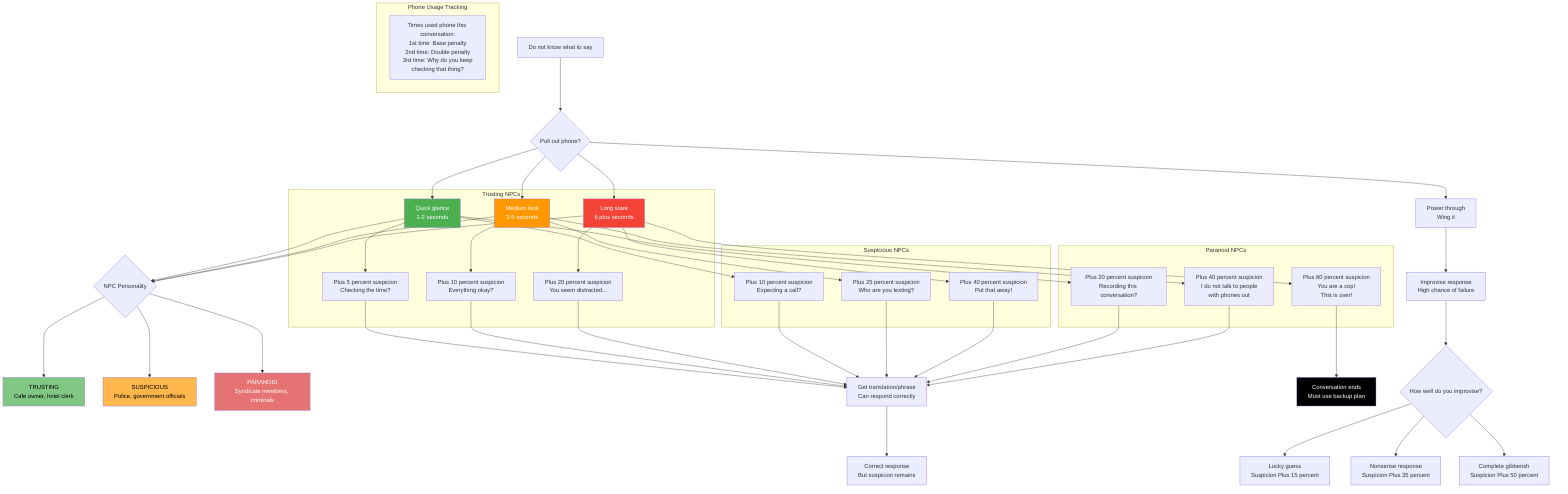 graph TD
    Stuck[Do not know what to say] --> Phone{Pull out phone?}
    
    Phone --> Quick[Quick glance<br/>1-2 seconds]
    Phone --> Medium[Medium look<br/>3-5 seconds]  
    Phone --> Long[Long stare<br/>6 plus seconds]
    Phone --> No[Power through<br/>Wing it]
    
    Quick --> NPCType{NPC Personality}
    Medium --> NPCType
    Long --> NPCType
    No --> Wing[Improvise response<br/>High chance of failure]
    
    NPCType --> Trusting[TRUSTING<br/>Cafe owner, hotel clerk]
    NPCType --> Suspicious[SUSPICIOUS<br/>Police, government officials]
    NPCType --> Paranoid[PARANOID<br/>Syndicate members, criminals]
    
    subgraph "Trusting NPCs"
        Quick --> T1[Plus 5 percent suspicion<br/>Checking the time?]
        Medium --> T2[Plus 10 percent suspicion<br/>Everything okay?]
        Long --> T3[Plus 20 percent suspicion<br/>You seem distracted...]
    end
    
    subgraph "Suspicious NPCs"
        Quick --> S1[Plus 10 percent suspicion<br/>Expecting a call?]
        Medium --> S2[Plus 25 percent suspicion<br/>Who are you texting?]
        Long --> S3[Plus 40 percent suspicion<br/>Put that away!]
    end
    
    subgraph "Paranoid NPCs"
        Quick --> P1[Plus 20 percent suspicion<br/>Recording this conversation?]
        Medium --> P2[Plus 40 percent suspicion<br/>I do not talk to people<br/>with phones out]
        Long --> P3[Plus 60 percent suspicion<br/>You are a cop!<br/>This is over!]
    end
    
    T1 --> GetTranslation[Get translation/phrase<br/>Can respond correctly]
    T2 --> GetTranslation
    T3 --> GetTranslation
    
    S1 --> GetTranslation
    S2 --> GetTranslation
    S3 --> GetTranslation
    
    P1 --> GetTranslation
    P2 --> GetTranslation
    P3 --> Busted[Conversation ends<br/>Must use backup plan]
    
    GetTranslation --> Success[Correct response<br/>But suspicion remains]
    
    Wing --> WingResult{How well do you improvise?}
    WingResult --> WingGood[Lucky guess<br/>Suspicion Plus 15 percent]
    WingResult --> WingBad[Nonsense response<br/>Suspicion Plus 35 percent]
    WingResult --> WingTerrible[Complete gibberish<br/>Suspicion Plus 50 percent]
    
    subgraph "Phone Usage Tracking"
        PhoneCount[Times used phone this conversation:<br/>1st time: Base penalty<br/>2nd time: Double penalty<br/>3rd time: Why do you keep<br/>checking that thing?]
    end
    
    style Quick fill:#4caf50,color:#fff
    style Medium fill:#ff9800,color:#fff
    style Long fill:#f44336,color:#fff
    style Trusting fill:#81c784,color:#000
    style Suspicious fill:#ffb74d,color:#000
    style Paranoid fill:#e57373,color:#fff
    style Busted fill:#000,color:#fff